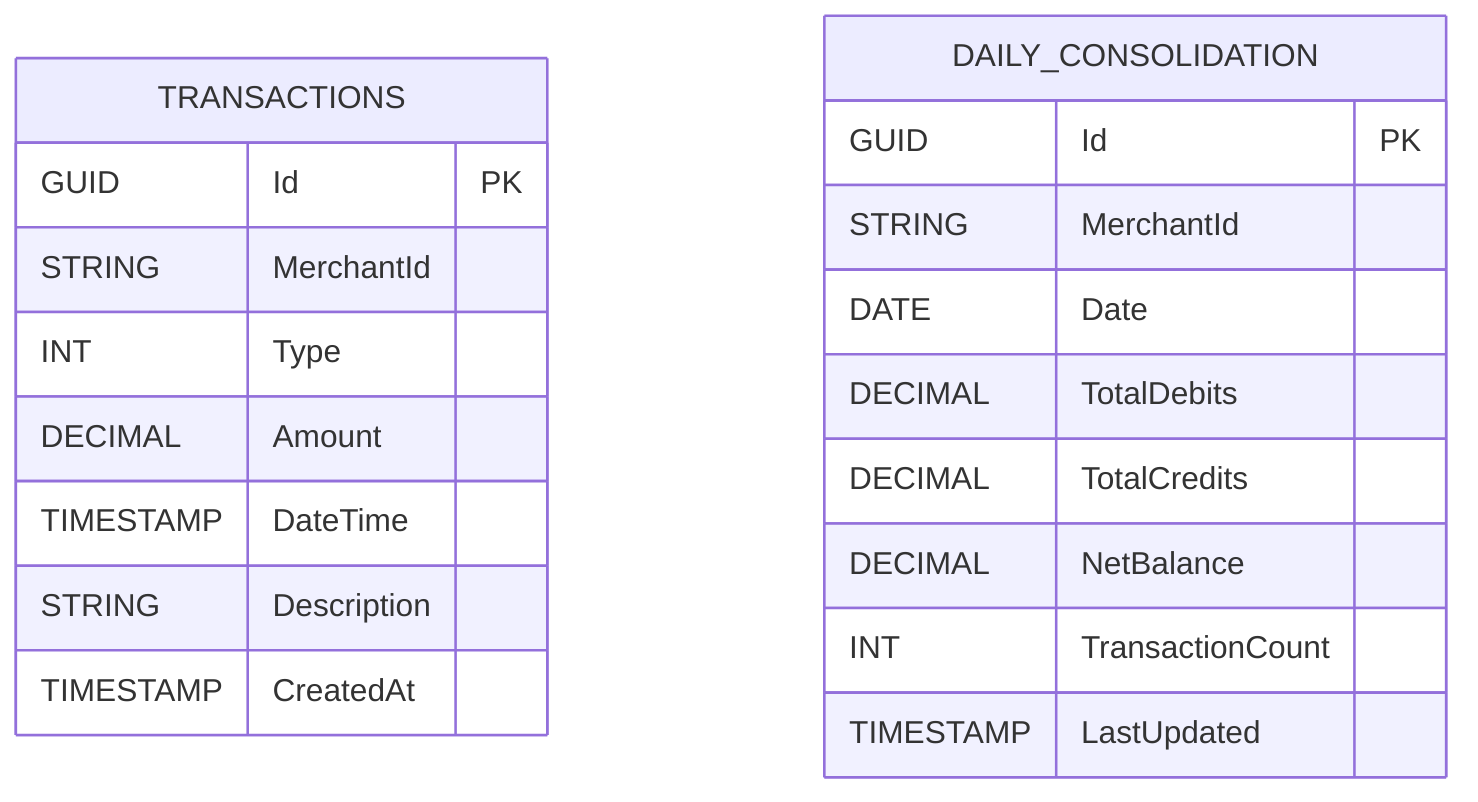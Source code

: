 erDiagram
  TRANSACTIONS {
    GUID Id PK
    STRING MerchantId
    INT Type
    DECIMAL Amount
    TIMESTAMP DateTime
    STRING Description
    TIMESTAMP CreatedAt
  }

  DAILY_CONSOLIDATION {
    GUID Id PK
    STRING MerchantId
    DATE Date
    DECIMAL TotalDebits
    DECIMAL TotalCredits
    DECIMAL NetBalance
    INT TransactionCount
    TIMESTAMP LastUpdated
  }

  %% Índices/constraints relevantes:
  %% TRANSACTIONS: IX_Transactions_MerchantId, IX_Transactions_DateTime
  %% DAILY_CONSOLIDATION: UNIQUE(MerchantId, Date)